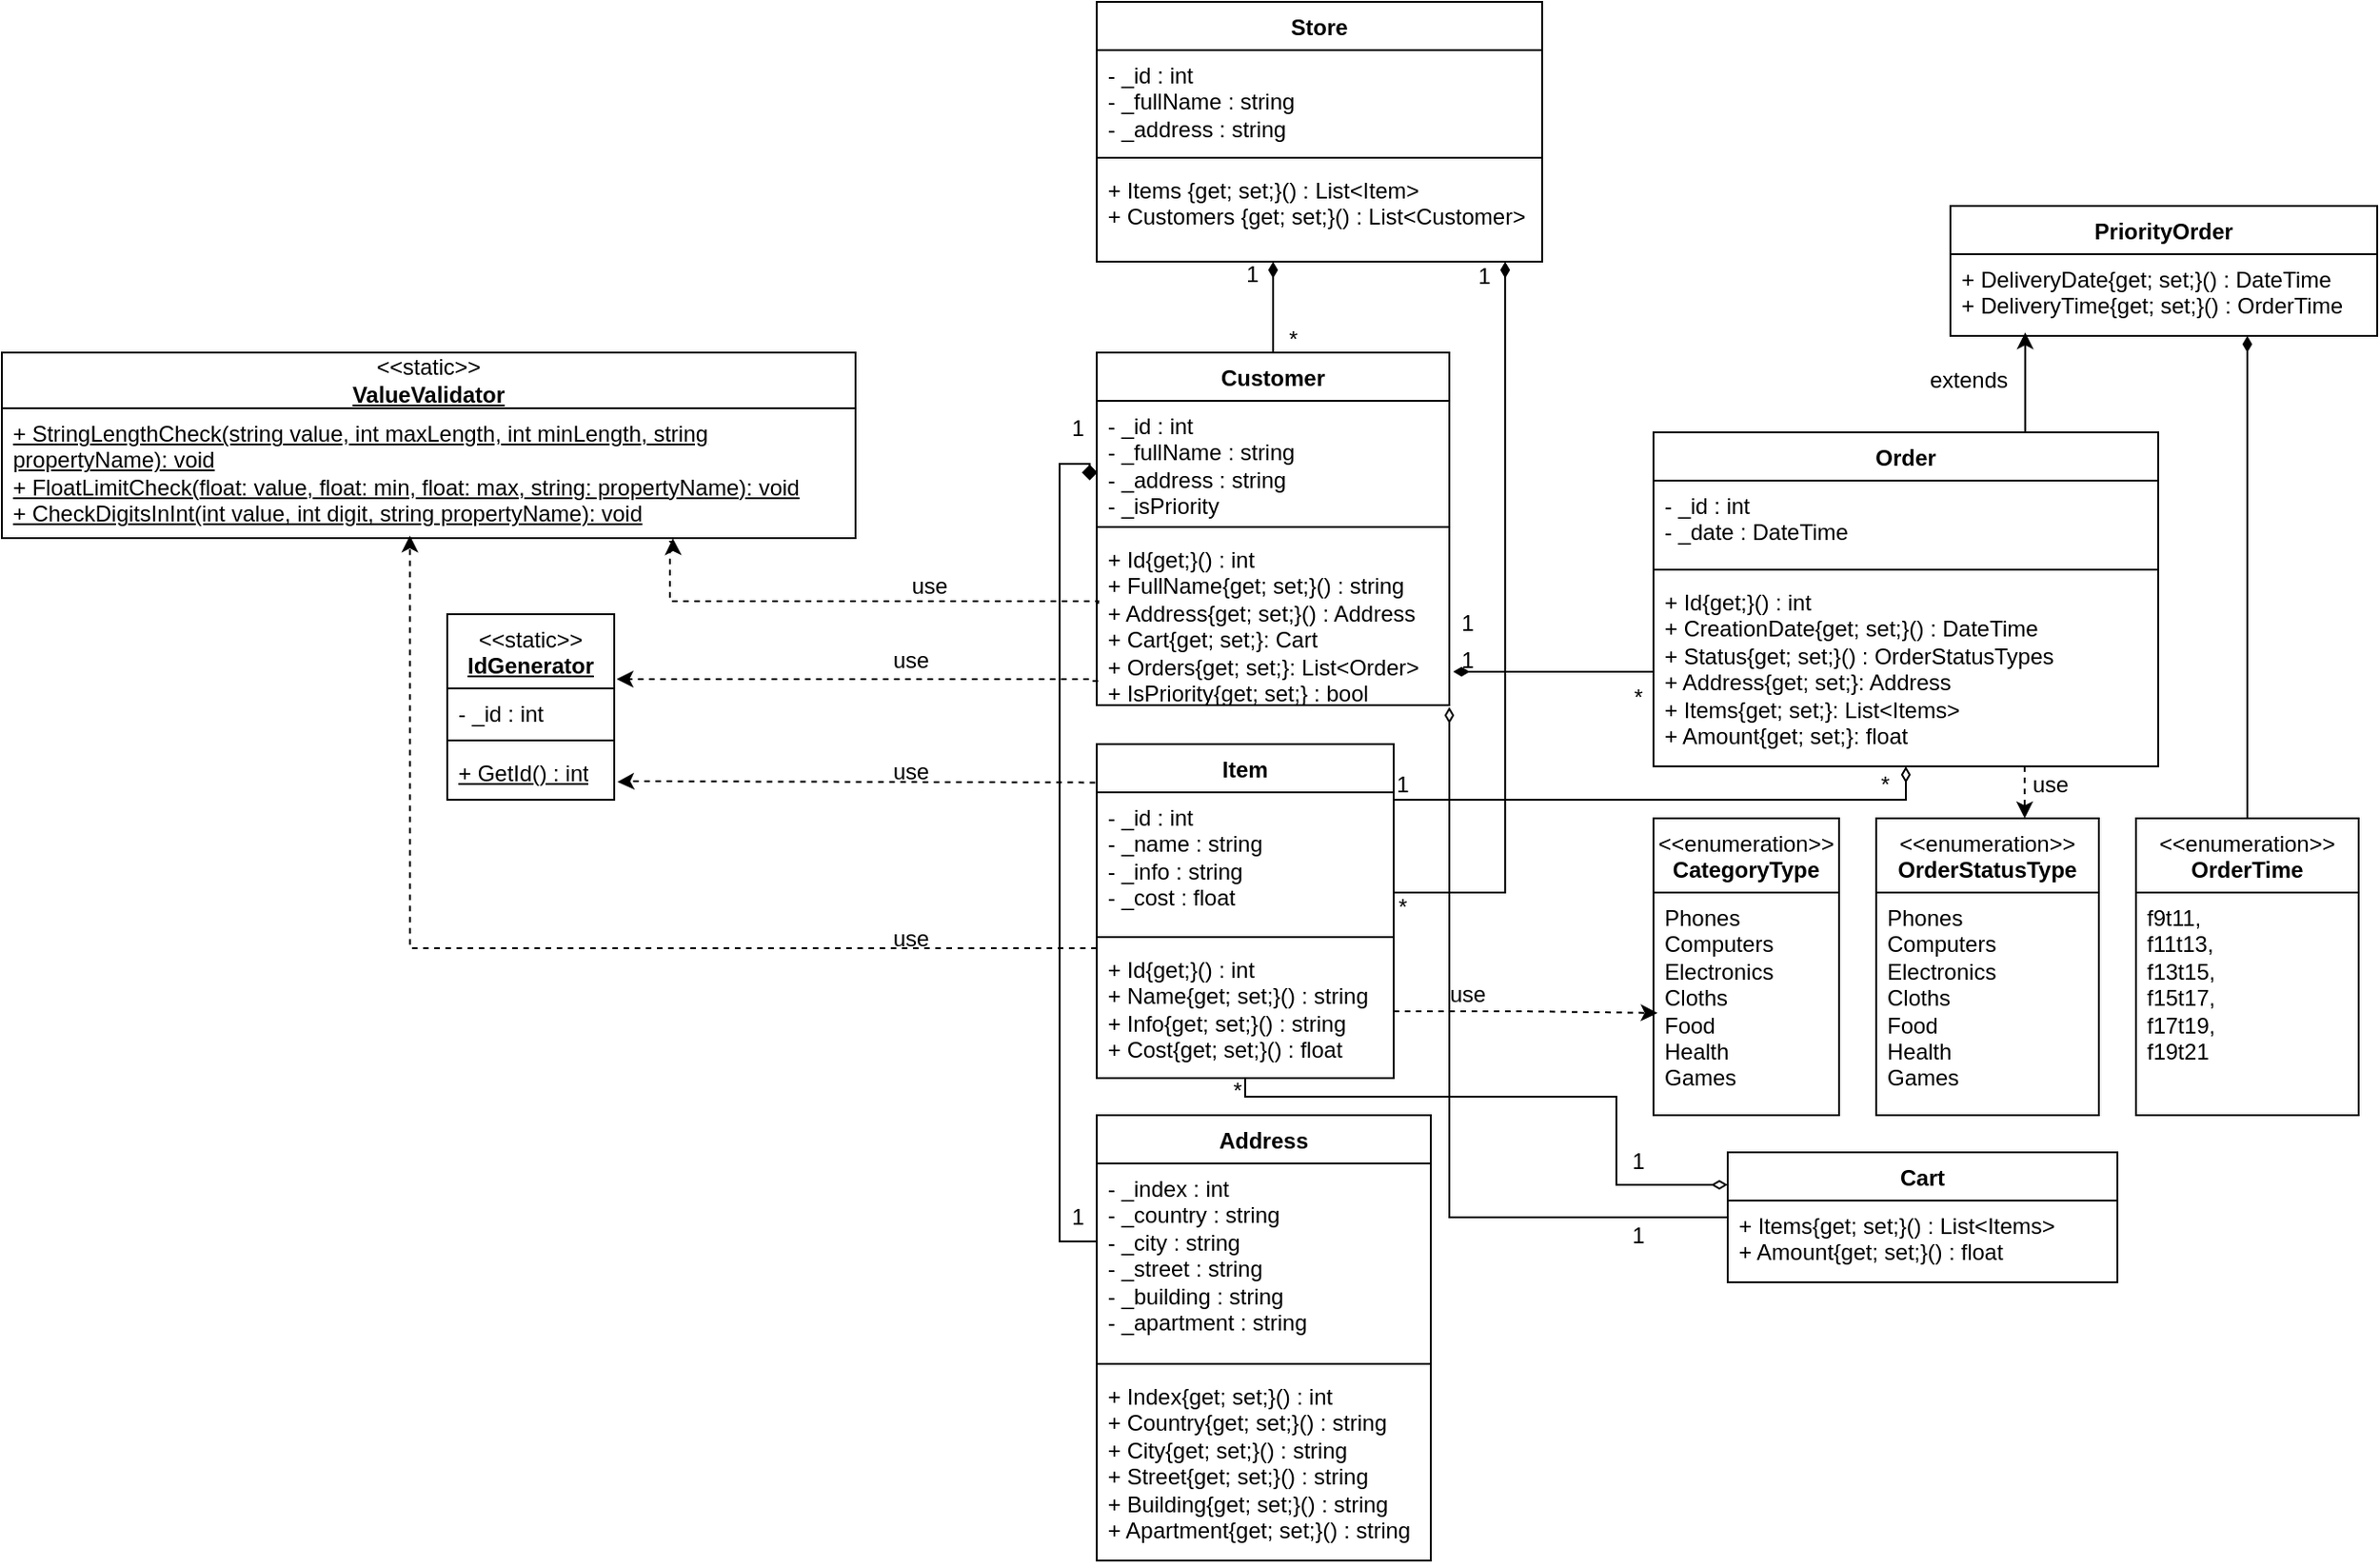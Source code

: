 <mxfile version="24.1.0" type="device">
  <diagram name="Страница — 1" id="dKUkYGr1s_UcH-8YKei1">
    <mxGraphModel dx="2257" dy="1994" grid="1" gridSize="10" guides="1" tooltips="1" connect="1" arrows="1" fold="1" page="1" pageScale="1" pageWidth="827" pageHeight="1169" math="0" shadow="0">
      <root>
        <mxCell id="0" />
        <mxCell id="1" parent="0" />
        <mxCell id="oU2BkXmcU1scd5kveSyB-1" value="Customer" style="swimlane;fontStyle=1;align=center;verticalAlign=top;childLayout=stackLayout;horizontal=1;startSize=26;horizontalStack=0;resizeParent=1;resizeParentMax=0;resizeLast=0;collapsible=1;marginBottom=0;whiteSpace=wrap;html=1;" parent="1" vertex="1">
          <mxGeometry x="40" y="169" width="190" height="190" as="geometry" />
        </mxCell>
        <mxCell id="oU2BkXmcU1scd5kveSyB-2" value="- _id : int&lt;br&gt;- _fullName : string&lt;br&gt;- _address : string&lt;div&gt;- _isPriority&lt;br&gt;&lt;/div&gt;" style="text;strokeColor=none;fillColor=none;align=left;verticalAlign=top;spacingLeft=4;spacingRight=4;overflow=hidden;rotatable=0;points=[[0,0.5],[1,0.5]];portConstraint=eastwest;whiteSpace=wrap;html=1;" parent="oU2BkXmcU1scd5kveSyB-1" vertex="1">
          <mxGeometry y="26" width="190" height="64" as="geometry" />
        </mxCell>
        <mxCell id="oU2BkXmcU1scd5kveSyB-3" value="" style="line;strokeWidth=1;fillColor=none;align=left;verticalAlign=middle;spacingTop=-1;spacingLeft=3;spacingRight=3;rotatable=0;labelPosition=right;points=[];portConstraint=eastwest;strokeColor=inherit;" parent="oU2BkXmcU1scd5kveSyB-1" vertex="1">
          <mxGeometry y="90" width="190" height="8" as="geometry" />
        </mxCell>
        <mxCell id="oU2BkXmcU1scd5kveSyB-4" value="+ Id{get;}() : int&lt;br&gt;+ FullName{get; set;}() : string&lt;br&gt;+ Address{get; set;}() : Address&lt;div&gt;+ Cart{get; set;}: Cart&lt;/div&gt;&lt;div&gt;+ Orders{get; set;}: List&amp;lt;Order&amp;gt;&lt;/div&gt;&lt;div&gt;+ IsPriority{get; set;} : bool&lt;br&gt;&lt;/div&gt;" style="text;strokeColor=none;fillColor=none;align=left;verticalAlign=top;spacingLeft=4;spacingRight=4;overflow=hidden;rotatable=0;points=[[0,0.5],[1,0.5]];portConstraint=eastwest;whiteSpace=wrap;html=1;" parent="oU2BkXmcU1scd5kveSyB-1" vertex="1">
          <mxGeometry y="98" width="190" height="92" as="geometry" />
        </mxCell>
        <mxCell id="oU2BkXmcU1scd5kveSyB-5" value="Item" style="swimlane;fontStyle=1;align=center;verticalAlign=top;childLayout=stackLayout;horizontal=1;startSize=26;horizontalStack=0;resizeParent=1;resizeParentMax=0;resizeLast=0;collapsible=1;marginBottom=0;whiteSpace=wrap;html=1;" parent="1" vertex="1">
          <mxGeometry x="40" y="380" width="160" height="180" as="geometry" />
        </mxCell>
        <mxCell id="oU2BkXmcU1scd5kveSyB-6" value="- _id : int&lt;br&gt;- _name : string&lt;br&gt;- _info : string&lt;br&gt;- _cost : float" style="text;strokeColor=none;fillColor=none;align=left;verticalAlign=top;spacingLeft=4;spacingRight=4;overflow=hidden;rotatable=0;points=[[0,0.5],[1,0.5]];portConstraint=eastwest;whiteSpace=wrap;html=1;" parent="oU2BkXmcU1scd5kveSyB-5" vertex="1">
          <mxGeometry y="26" width="160" height="74" as="geometry" />
        </mxCell>
        <mxCell id="oU2BkXmcU1scd5kveSyB-7" value="" style="line;strokeWidth=1;fillColor=none;align=left;verticalAlign=middle;spacingTop=-1;spacingLeft=3;spacingRight=3;rotatable=0;labelPosition=right;points=[];portConstraint=eastwest;strokeColor=inherit;" parent="oU2BkXmcU1scd5kveSyB-5" vertex="1">
          <mxGeometry y="100" width="160" height="8" as="geometry" />
        </mxCell>
        <mxCell id="oU2BkXmcU1scd5kveSyB-8" value="+ Id{get;}() : int&lt;br&gt;+ Name{get; set;}() : string&lt;br&gt;+ Info{get; set;}() : string&lt;br&gt;+ Cost{get; set;}() : float" style="text;strokeColor=none;fillColor=none;align=left;verticalAlign=top;spacingLeft=4;spacingRight=4;overflow=hidden;rotatable=0;points=[[0,0.5],[1,0.5]];portConstraint=eastwest;whiteSpace=wrap;html=1;" parent="oU2BkXmcU1scd5kveSyB-5" vertex="1">
          <mxGeometry y="108" width="160" height="72" as="geometry" />
        </mxCell>
        <mxCell id="oU2BkXmcU1scd5kveSyB-9" value="&lt;span style=&quot;font-weight: normal;&quot;&gt;&amp;lt;&amp;lt;static&amp;gt;&amp;gt;&lt;/span&gt;&lt;br&gt;&lt;u&gt;IdGenerator&lt;/u&gt;" style="swimlane;fontStyle=1;align=center;verticalAlign=top;childLayout=stackLayout;horizontal=1;startSize=40;horizontalStack=0;resizeParent=1;resizeParentMax=0;resizeLast=0;collapsible=1;marginBottom=0;whiteSpace=wrap;html=1;" parent="1" vertex="1">
          <mxGeometry x="-310" y="310" width="90" height="100" as="geometry" />
        </mxCell>
        <mxCell id="oU2BkXmcU1scd5kveSyB-10" value="- _id : int" style="text;strokeColor=none;fillColor=none;align=left;verticalAlign=top;spacingLeft=4;spacingRight=4;overflow=hidden;rotatable=0;points=[[0,0.5],[1,0.5]];portConstraint=eastwest;whiteSpace=wrap;html=1;" parent="oU2BkXmcU1scd5kveSyB-9" vertex="1">
          <mxGeometry y="40" width="90" height="24" as="geometry" />
        </mxCell>
        <mxCell id="oU2BkXmcU1scd5kveSyB-11" value="" style="line;strokeWidth=1;fillColor=none;align=left;verticalAlign=middle;spacingTop=-1;spacingLeft=3;spacingRight=3;rotatable=0;labelPosition=right;points=[];portConstraint=eastwest;strokeColor=inherit;" parent="oU2BkXmcU1scd5kveSyB-9" vertex="1">
          <mxGeometry y="64" width="90" height="8" as="geometry" />
        </mxCell>
        <mxCell id="oU2BkXmcU1scd5kveSyB-12" value="&lt;u&gt;+ GetId() : int&lt;/u&gt;" style="text;strokeColor=none;fillColor=none;align=left;verticalAlign=top;spacingLeft=4;spacingRight=4;overflow=hidden;rotatable=0;points=[[0,0.5],[1,0.5]];portConstraint=eastwest;whiteSpace=wrap;html=1;" parent="oU2BkXmcU1scd5kveSyB-9" vertex="1">
          <mxGeometry y="72" width="90" height="28" as="geometry" />
        </mxCell>
        <mxCell id="oU2BkXmcU1scd5kveSyB-17" value="&amp;lt;&amp;lt;static&amp;gt;&amp;gt;&lt;br&gt;&lt;b&gt;&lt;u&gt;ValueValidator&lt;/u&gt;&lt;/b&gt;" style="swimlane;fontStyle=0;childLayout=stackLayout;horizontal=1;startSize=30;fillColor=none;horizontalStack=0;resizeParent=1;resizeParentMax=0;resizeLast=0;collapsible=1;marginBottom=0;whiteSpace=wrap;html=1;" parent="1" vertex="1">
          <mxGeometry x="-550" y="169" width="460" height="100" as="geometry" />
        </mxCell>
        <mxCell id="oU2BkXmcU1scd5kveSyB-18" value="&lt;div&gt;&lt;u&gt;+ StringLengthCheck(string value, int maxLength, int minLength, string propertyName): void&lt;br&gt;&lt;/u&gt;&lt;/div&gt;&lt;div&gt;&lt;u&gt;+ FloatLimitCheck(float: value, float: min, float: max, string: propertyName): void&lt;br&gt;&lt;/u&gt;&lt;/div&gt;&lt;div&gt;&lt;u&gt;+ CheckDigitsInInt(int value, int digit, string propertyName): void&lt;/u&gt;&lt;br&gt;&lt;/div&gt;" style="text;strokeColor=none;fillColor=none;align=left;verticalAlign=top;spacingLeft=4;spacingRight=4;overflow=hidden;rotatable=0;points=[[0,0.5],[1,0.5]];portConstraint=eastwest;whiteSpace=wrap;html=1;" parent="oU2BkXmcU1scd5kveSyB-17" vertex="1">
          <mxGeometry y="30" width="460" height="70" as="geometry" />
        </mxCell>
        <mxCell id="JcwKcsIoiEsxzj-9efr9-1" style="edgeStyle=orthogonalEdgeStyle;rounded=0;orthogonalLoop=1;jettySize=auto;html=1;entryX=1.014;entryY=0.35;entryDx=0;entryDy=0;entryPerimeter=0;dashed=1;exitX=0.004;exitY=0.859;exitDx=0;exitDy=0;exitPerimeter=0;" parent="1" source="oU2BkXmcU1scd5kveSyB-4" target="oU2BkXmcU1scd5kveSyB-9" edge="1">
          <mxGeometry relative="1" as="geometry">
            <mxPoint x="240" y="240" as="sourcePoint" />
            <Array as="points">
              <mxPoint x="36" y="346" />
              <mxPoint x="-160" y="345" />
            </Array>
          </mxGeometry>
        </mxCell>
        <mxCell id="JcwKcsIoiEsxzj-9efr9-2" style="edgeStyle=orthogonalEdgeStyle;rounded=0;orthogonalLoop=1;jettySize=auto;html=1;entryX=0.786;entryY=1.001;entryDx=0;entryDy=0;entryPerimeter=0;dashed=1;exitX=0.004;exitY=0.406;exitDx=0;exitDy=0;exitPerimeter=0;" parent="1" source="oU2BkXmcU1scd5kveSyB-4" target="oU2BkXmcU1scd5kveSyB-18" edge="1">
          <mxGeometry relative="1" as="geometry">
            <Array as="points">
              <mxPoint x="41" y="303" />
              <mxPoint x="-190" y="303" />
              <mxPoint x="-190" y="271" />
              <mxPoint x="-188" y="271" />
            </Array>
          </mxGeometry>
        </mxCell>
        <mxCell id="JcwKcsIoiEsxzj-9efr9-5" style="edgeStyle=orthogonalEdgeStyle;rounded=0;orthogonalLoop=1;jettySize=auto;html=1;dashed=1;entryX=0.478;entryY=0.98;entryDx=0;entryDy=0;entryPerimeter=0;" parent="1" source="oU2BkXmcU1scd5kveSyB-8" target="oU2BkXmcU1scd5kveSyB-18" edge="1">
          <mxGeometry relative="1" as="geometry">
            <mxPoint x="-140" y="270" as="targetPoint" />
            <Array as="points">
              <mxPoint x="-330" y="490" />
            </Array>
          </mxGeometry>
        </mxCell>
        <mxCell id="JcwKcsIoiEsxzj-9efr9-7" style="edgeStyle=orthogonalEdgeStyle;rounded=0;orthogonalLoop=1;jettySize=auto;html=1;entryX=1.019;entryY=0.655;entryDx=0;entryDy=0;dashed=1;entryPerimeter=0;exitX=-0.005;exitY=0.115;exitDx=0;exitDy=0;exitPerimeter=0;" parent="1" source="oU2BkXmcU1scd5kveSyB-5" target="oU2BkXmcU1scd5kveSyB-12" edge="1">
          <mxGeometry relative="1" as="geometry">
            <Array as="points">
              <mxPoint x="37" y="401" />
              <mxPoint x="-210" y="400" />
              <mxPoint x="-210" y="370" />
            </Array>
          </mxGeometry>
        </mxCell>
        <mxCell id="JcwKcsIoiEsxzj-9efr9-9" value="use" style="text;html=1;align=center;verticalAlign=middle;whiteSpace=wrap;rounded=0;" parent="1" vertex="1">
          <mxGeometry x="-90" y="470" width="60" height="30" as="geometry" />
        </mxCell>
        <mxCell id="JcwKcsIoiEsxzj-9efr9-10" value="use" style="text;html=1;align=center;verticalAlign=middle;whiteSpace=wrap;rounded=0;" parent="1" vertex="1">
          <mxGeometry x="-90" y="320" width="60" height="30" as="geometry" />
        </mxCell>
        <mxCell id="JcwKcsIoiEsxzj-9efr9-11" value="use" style="text;html=1;align=center;verticalAlign=middle;whiteSpace=wrap;rounded=0;" parent="1" vertex="1">
          <mxGeometry x="-80" y="280" width="60" height="30" as="geometry" />
        </mxCell>
        <mxCell id="XlUjkA7irEBNoYXnKt0v-1" value="Address" style="swimlane;fontStyle=1;align=center;verticalAlign=top;childLayout=stackLayout;horizontal=1;startSize=26;horizontalStack=0;resizeParent=1;resizeParentMax=0;resizeLast=0;collapsible=1;marginBottom=0;whiteSpace=wrap;html=1;" parent="1" vertex="1">
          <mxGeometry x="40" y="580" width="180" height="240" as="geometry" />
        </mxCell>
        <mxCell id="XlUjkA7irEBNoYXnKt0v-2" value="- _index : int&lt;br&gt;- _country : string&lt;br&gt;- _city : string&lt;br&gt;&lt;div&gt;- _street : string&lt;br&gt;&lt;/div&gt;&lt;div&gt;- _building : string&lt;/div&gt;&lt;div&gt;- _apartment : string&lt;br&gt;&lt;/div&gt;" style="text;strokeColor=none;fillColor=none;align=left;verticalAlign=top;spacingLeft=4;spacingRight=4;overflow=hidden;rotatable=0;points=[[0,0.5],[1,0.5]];portConstraint=eastwest;whiteSpace=wrap;html=1;" parent="XlUjkA7irEBNoYXnKt0v-1" vertex="1">
          <mxGeometry y="26" width="180" height="104" as="geometry" />
        </mxCell>
        <mxCell id="XlUjkA7irEBNoYXnKt0v-3" value="" style="line;strokeWidth=1;fillColor=none;align=left;verticalAlign=middle;spacingTop=-1;spacingLeft=3;spacingRight=3;rotatable=0;labelPosition=right;points=[];portConstraint=eastwest;strokeColor=inherit;" parent="XlUjkA7irEBNoYXnKt0v-1" vertex="1">
          <mxGeometry y="130" width="180" height="8" as="geometry" />
        </mxCell>
        <mxCell id="XlUjkA7irEBNoYXnKt0v-4" value="+ Index{get; set;}() : int&lt;br&gt;+ Country{get; set;}() : string&lt;br&gt;+ City{get; set;}() : string&lt;br&gt;&lt;div&gt;+ Street{get; set;}() : string&lt;/div&gt;&lt;div&gt;+ Building{get; set;}() : string&lt;/div&gt;&lt;div&gt;+ Apartment{get; set;}() : string&lt;/div&gt;" style="text;strokeColor=none;fillColor=none;align=left;verticalAlign=top;spacingLeft=4;spacingRight=4;overflow=hidden;rotatable=0;points=[[0,0.5],[1,0.5]];portConstraint=eastwest;whiteSpace=wrap;html=1;" parent="XlUjkA7irEBNoYXnKt0v-1" vertex="1">
          <mxGeometry y="138" width="180" height="102" as="geometry" />
        </mxCell>
        <mxCell id="XlUjkA7irEBNoYXnKt0v-6" style="edgeStyle=orthogonalEdgeStyle;rounded=0;orthogonalLoop=1;jettySize=auto;html=1;entryX=-0.02;entryY=0.669;entryDx=0;entryDy=0;endArrow=diamond;endFill=1;entryPerimeter=0;" parent="1" source="XlUjkA7irEBNoYXnKt0v-2" target="oU2BkXmcU1scd5kveSyB-2" edge="1">
          <mxGeometry relative="1" as="geometry">
            <Array as="points">
              <mxPoint x="20" y="648" />
              <mxPoint x="20" y="229" />
            </Array>
          </mxGeometry>
        </mxCell>
        <mxCell id="XlUjkA7irEBNoYXnKt0v-8" value="&lt;span style=&quot;font-weight: normal;&quot;&gt;&amp;lt;&amp;lt;enumeration&amp;gt;&amp;gt;&lt;/span&gt;&lt;br&gt;CategoryType" style="swimlane;fontStyle=1;align=center;verticalAlign=top;childLayout=stackLayout;horizontal=1;startSize=40;horizontalStack=0;resizeParent=1;resizeParentMax=0;resizeLast=0;collapsible=1;marginBottom=0;whiteSpace=wrap;html=1;" parent="1" vertex="1">
          <mxGeometry x="340" y="420" width="100" height="160" as="geometry" />
        </mxCell>
        <mxCell id="XlUjkA7irEBNoYXnKt0v-9" value="&lt;div&gt;Phones&lt;/div&gt;&lt;div&gt;Computers&lt;/div&gt;&lt;div&gt;Electronics&lt;/div&gt;&lt;div&gt;Cloths&lt;/div&gt;&lt;div&gt;Food&lt;/div&gt;&lt;div&gt;Health&lt;/div&gt;&lt;div&gt;Games&lt;br&gt;&lt;/div&gt;" style="text;strokeColor=none;fillColor=none;align=left;verticalAlign=top;spacingLeft=4;spacingRight=4;overflow=hidden;rotatable=0;points=[[0,0.5],[1,0.5]];portConstraint=eastwest;whiteSpace=wrap;html=1;" parent="XlUjkA7irEBNoYXnKt0v-8" vertex="1">
          <mxGeometry y="40" width="100" height="120" as="geometry" />
        </mxCell>
        <mxCell id="Bsw30bW7oDn-SPlX6kUI-4" value="1" style="text;html=1;align=center;verticalAlign=middle;whiteSpace=wrap;rounded=0;" parent="1" vertex="1">
          <mxGeometry y="620" width="60" height="30" as="geometry" />
        </mxCell>
        <mxCell id="MwuSW_tdNOVB_7Hcjqsm-1" style="edgeStyle=orthogonalEdgeStyle;rounded=0;orthogonalLoop=1;jettySize=auto;html=1;entryX=0.022;entryY=0.541;entryDx=0;entryDy=0;entryPerimeter=0;dashed=1;" parent="1" source="oU2BkXmcU1scd5kveSyB-8" target="XlUjkA7irEBNoYXnKt0v-9" edge="1">
          <mxGeometry relative="1" as="geometry">
            <Array as="points" />
          </mxGeometry>
        </mxCell>
        <mxCell id="MwuSW_tdNOVB_7Hcjqsm-2" value="use" style="text;html=1;align=center;verticalAlign=middle;whiteSpace=wrap;rounded=0;" parent="1" vertex="1">
          <mxGeometry x="210" y="500" width="60" height="30" as="geometry" />
        </mxCell>
        <mxCell id="Bsw30bW7oDn-SPlX6kUI-3" value="1" style="text;html=1;align=center;verticalAlign=middle;whiteSpace=wrap;rounded=0;" parent="1" vertex="1">
          <mxGeometry x="15" y="195" width="30" height="30" as="geometry" />
        </mxCell>
        <mxCell id="esyno2pFT-3BLw8rkyYm-1" value="Store" style="swimlane;fontStyle=1;align=center;verticalAlign=top;childLayout=stackLayout;horizontal=1;startSize=26;horizontalStack=0;resizeParent=1;resizeParentMax=0;resizeLast=0;collapsible=1;marginBottom=0;whiteSpace=wrap;html=1;" parent="1" vertex="1">
          <mxGeometry x="40" y="-20" width="240" height="140" as="geometry" />
        </mxCell>
        <mxCell id="esyno2pFT-3BLw8rkyYm-2" value="- _id : int&lt;br&gt;- _fullName : string&lt;br&gt;- _address : string" style="text;strokeColor=none;fillColor=none;align=left;verticalAlign=top;spacingLeft=4;spacingRight=4;overflow=hidden;rotatable=0;points=[[0,0.5],[1,0.5]];portConstraint=eastwest;whiteSpace=wrap;html=1;" parent="esyno2pFT-3BLw8rkyYm-1" vertex="1">
          <mxGeometry y="26" width="240" height="54" as="geometry" />
        </mxCell>
        <mxCell id="esyno2pFT-3BLw8rkyYm-3" value="" style="line;strokeWidth=1;fillColor=none;align=left;verticalAlign=middle;spacingTop=-1;spacingLeft=3;spacingRight=3;rotatable=0;labelPosition=right;points=[];portConstraint=eastwest;strokeColor=inherit;" parent="esyno2pFT-3BLw8rkyYm-1" vertex="1">
          <mxGeometry y="80" width="240" height="8" as="geometry" />
        </mxCell>
        <mxCell id="esyno2pFT-3BLw8rkyYm-4" value="+ Items {get; set;}() :&amp;nbsp;List&amp;lt;Item&amp;gt;&lt;br&gt;+ Customers {get; set;}() :&amp;nbsp;List&amp;lt;Customer&amp;gt;" style="text;strokeColor=none;fillColor=none;align=left;verticalAlign=top;spacingLeft=4;spacingRight=4;overflow=hidden;rotatable=0;points=[[0,0.5],[1,0.5]];portConstraint=eastwest;whiteSpace=wrap;html=1;" parent="esyno2pFT-3BLw8rkyYm-1" vertex="1">
          <mxGeometry y="88" width="240" height="52" as="geometry" />
        </mxCell>
        <mxCell id="esyno2pFT-3BLw8rkyYm-7" style="edgeStyle=orthogonalEdgeStyle;rounded=0;orthogonalLoop=1;jettySize=auto;html=1;entryX=0.396;entryY=1;entryDx=0;entryDy=0;entryPerimeter=0;endArrow=diamondThin;endFill=1;" parent="1" source="oU2BkXmcU1scd5kveSyB-1" target="esyno2pFT-3BLw8rkyYm-4" edge="1">
          <mxGeometry relative="1" as="geometry" />
        </mxCell>
        <mxCell id="esyno2pFT-3BLw8rkyYm-8" style="edgeStyle=orthogonalEdgeStyle;rounded=0;orthogonalLoop=1;jettySize=auto;html=1;entryX=0.917;entryY=1;entryDx=0;entryDy=0;entryPerimeter=0;endArrow=diamondThin;endFill=1;" parent="1" source="oU2BkXmcU1scd5kveSyB-5" target="esyno2pFT-3BLw8rkyYm-4" edge="1">
          <mxGeometry relative="1" as="geometry">
            <Array as="points">
              <mxPoint x="260" y="460" />
            </Array>
          </mxGeometry>
        </mxCell>
        <mxCell id="6pIr0Ee2WbjTArUBilA8-1" value="1" style="text;html=1;align=center;verticalAlign=middle;whiteSpace=wrap;rounded=0;" parent="1" vertex="1">
          <mxGeometry x="109" y="112" width="30" height="30" as="geometry" />
        </mxCell>
        <mxCell id="6pIr0Ee2WbjTArUBilA8-2" value="*" style="text;html=1;align=center;verticalAlign=middle;whiteSpace=wrap;rounded=0;" parent="1" vertex="1">
          <mxGeometry x="131" y="147" width="30" height="30" as="geometry" />
        </mxCell>
        <mxCell id="6pIr0Ee2WbjTArUBilA8-3" value="1" style="text;html=1;align=center;verticalAlign=middle;whiteSpace=wrap;rounded=0;" parent="1" vertex="1">
          <mxGeometry x="234" y="113" width="30" height="30" as="geometry" />
        </mxCell>
        <mxCell id="6pIr0Ee2WbjTArUBilA8-4" value="*" style="text;html=1;align=center;verticalAlign=middle;whiteSpace=wrap;rounded=0;" parent="1" vertex="1">
          <mxGeometry x="190" y="453" width="30" height="30" as="geometry" />
        </mxCell>
        <mxCell id="ZtMfl2B0cqiL2mYQkAeO-1" value="Cart" style="swimlane;fontStyle=1;align=center;verticalAlign=top;childLayout=stackLayout;horizontal=1;startSize=26;horizontalStack=0;resizeParent=1;resizeParentMax=0;resizeLast=0;collapsible=1;marginBottom=0;whiteSpace=wrap;html=1;" parent="1" vertex="1">
          <mxGeometry x="380" y="600" width="210" height="70" as="geometry" />
        </mxCell>
        <mxCell id="ZtMfl2B0cqiL2mYQkAeO-2" value="+ Items{get; set;}() : List&amp;lt;Items&amp;gt;&lt;br&gt;+ Amount{get; set;}() : float" style="text;strokeColor=none;fillColor=none;align=left;verticalAlign=top;spacingLeft=4;spacingRight=4;overflow=hidden;rotatable=0;points=[[0,0.5],[1,0.5]];portConstraint=eastwest;whiteSpace=wrap;html=1;" parent="ZtMfl2B0cqiL2mYQkAeO-1" vertex="1">
          <mxGeometry y="26" width="210" height="44" as="geometry" />
        </mxCell>
        <mxCell id="ZtMfl2B0cqiL2mYQkAeO-3" value="Order" style="swimlane;fontStyle=1;align=center;verticalAlign=top;childLayout=stackLayout;horizontal=1;startSize=26;horizontalStack=0;resizeParent=1;resizeParentMax=0;resizeLast=0;collapsible=1;marginBottom=0;whiteSpace=wrap;html=1;" parent="1" vertex="1">
          <mxGeometry x="340" y="212" width="272" height="180" as="geometry" />
        </mxCell>
        <mxCell id="ZtMfl2B0cqiL2mYQkAeO-4" value="- _id : int&lt;br&gt;- _date : DateTime" style="text;strokeColor=none;fillColor=none;align=left;verticalAlign=top;spacingLeft=4;spacingRight=4;overflow=hidden;rotatable=0;points=[[0,0.5],[1,0.5]];portConstraint=eastwest;whiteSpace=wrap;html=1;" parent="ZtMfl2B0cqiL2mYQkAeO-3" vertex="1">
          <mxGeometry y="26" width="272" height="44" as="geometry" />
        </mxCell>
        <mxCell id="ZtMfl2B0cqiL2mYQkAeO-5" value="" style="line;strokeWidth=1;fillColor=none;align=left;verticalAlign=middle;spacingTop=-1;spacingLeft=3;spacingRight=3;rotatable=0;labelPosition=right;points=[];portConstraint=eastwest;strokeColor=inherit;" parent="ZtMfl2B0cqiL2mYQkAeO-3" vertex="1">
          <mxGeometry y="70" width="272" height="8" as="geometry" />
        </mxCell>
        <mxCell id="ZtMfl2B0cqiL2mYQkAeO-6" value="+ Id{get;}() : int&lt;br&gt;+ CreationDate{get; set;}() : DateTime&lt;br&gt;+ Status{get; set;}() : OrderStatusTypes&lt;div&gt;+ Address{get; set;}: Address&lt;/div&gt;&lt;div&gt;+ Items{get; set;}: List&amp;lt;Items&amp;gt;&lt;/div&gt;&lt;div&gt;+ Amount{get; set;}: float&lt;/div&gt;" style="text;strokeColor=none;fillColor=none;align=left;verticalAlign=top;spacingLeft=4;spacingRight=4;overflow=hidden;rotatable=0;points=[[0,0.5],[1,0.5]];portConstraint=eastwest;whiteSpace=wrap;html=1;" parent="ZtMfl2B0cqiL2mYQkAeO-3" vertex="1">
          <mxGeometry y="78" width="272" height="102" as="geometry" />
        </mxCell>
        <mxCell id="ZtMfl2B0cqiL2mYQkAeO-7" value="&lt;span style=&quot;font-weight: normal;&quot;&gt;&amp;lt;&amp;lt;enumeration&amp;gt;&amp;gt;&lt;/span&gt;&lt;br&gt;OrderStatusType" style="swimlane;fontStyle=1;align=center;verticalAlign=top;childLayout=stackLayout;horizontal=1;startSize=40;horizontalStack=0;resizeParent=1;resizeParentMax=0;resizeLast=0;collapsible=1;marginBottom=0;whiteSpace=wrap;html=1;" parent="1" vertex="1">
          <mxGeometry x="460" y="420" width="120" height="160" as="geometry" />
        </mxCell>
        <mxCell id="ZtMfl2B0cqiL2mYQkAeO-8" value="&lt;div&gt;Phones&lt;/div&gt;&lt;div&gt;Computers&lt;/div&gt;&lt;div&gt;Electronics&lt;/div&gt;&lt;div&gt;Cloths&lt;/div&gt;&lt;div&gt;Food&lt;/div&gt;&lt;div&gt;Health&lt;/div&gt;&lt;div&gt;Games&lt;br&gt;&lt;/div&gt;" style="text;strokeColor=none;fillColor=none;align=left;verticalAlign=top;spacingLeft=4;spacingRight=4;overflow=hidden;rotatable=0;points=[[0,0.5],[1,0.5]];portConstraint=eastwest;whiteSpace=wrap;html=1;" parent="ZtMfl2B0cqiL2mYQkAeO-7" vertex="1">
          <mxGeometry y="40" width="120" height="120" as="geometry" />
        </mxCell>
        <mxCell id="ZtMfl2B0cqiL2mYQkAeO-12" value="use" style="text;html=1;align=center;verticalAlign=middle;whiteSpace=wrap;rounded=0;" parent="1" vertex="1">
          <mxGeometry x="524" y="387" width="60" height="30" as="geometry" />
        </mxCell>
        <mxCell id="ZtMfl2B0cqiL2mYQkAeO-14" value="use" style="text;html=1;align=center;verticalAlign=middle;whiteSpace=wrap;rounded=0;" parent="1" vertex="1">
          <mxGeometry x="-90" y="380" width="60" height="30" as="geometry" />
        </mxCell>
        <mxCell id="ytE7TEf13_vV6wLONkuY-4" value="1" style="text;html=1;align=center;verticalAlign=middle;whiteSpace=wrap;rounded=0;" parent="1" vertex="1">
          <mxGeometry x="225" y="300" width="30" height="30" as="geometry" />
        </mxCell>
        <mxCell id="ytE7TEf13_vV6wLONkuY-5" value="1" style="text;html=1;align=center;verticalAlign=middle;whiteSpace=wrap;rounded=0;" parent="1" vertex="1">
          <mxGeometry x="317" y="590" width="30" height="30" as="geometry" />
        </mxCell>
        <mxCell id="ytE7TEf13_vV6wLONkuY-6" value="*" style="text;html=1;align=center;verticalAlign=middle;whiteSpace=wrap;rounded=0;" parent="1" vertex="1">
          <mxGeometry x="317" y="340" width="30" height="30" as="geometry" />
        </mxCell>
        <mxCell id="ytE7TEf13_vV6wLONkuY-8" value="1" style="text;html=1;align=center;verticalAlign=middle;whiteSpace=wrap;rounded=0;" parent="1" vertex="1">
          <mxGeometry x="190" y="387" width="30" height="30" as="geometry" />
        </mxCell>
        <mxCell id="_emsolx3q6XZi55W8_dW-1" style="edgeStyle=orthogonalEdgeStyle;rounded=0;orthogonalLoop=1;jettySize=auto;html=1;endArrow=diamondThin;endFill=0;" parent="1" source="oU2BkXmcU1scd5kveSyB-6" target="ZtMfl2B0cqiL2mYQkAeO-6" edge="1">
          <mxGeometry relative="1" as="geometry">
            <Array as="points">
              <mxPoint x="476" y="410" />
            </Array>
          </mxGeometry>
        </mxCell>
        <mxCell id="_emsolx3q6XZi55W8_dW-2" style="edgeStyle=orthogonalEdgeStyle;rounded=0;orthogonalLoop=1;jettySize=auto;html=1;endArrow=diamondThin;endFill=0;" parent="1" source="ZtMfl2B0cqiL2mYQkAeO-1" edge="1">
          <mxGeometry relative="1" as="geometry">
            <Array as="points">
              <mxPoint x="230" y="635" />
            </Array>
            <mxPoint x="230" y="360" as="targetPoint" />
          </mxGeometry>
        </mxCell>
        <mxCell id="_emsolx3q6XZi55W8_dW-4" style="edgeStyle=orthogonalEdgeStyle;rounded=0;orthogonalLoop=1;jettySize=auto;html=1;entryX=0;entryY=0.25;entryDx=0;entryDy=0;endArrow=diamondThin;endFill=0;" parent="1" source="oU2BkXmcU1scd5kveSyB-5" target="ZtMfl2B0cqiL2mYQkAeO-1" edge="1">
          <mxGeometry relative="1" as="geometry">
            <Array as="points">
              <mxPoint x="120" y="570" />
              <mxPoint x="320" y="570" />
              <mxPoint x="320" y="618" />
            </Array>
          </mxGeometry>
        </mxCell>
        <mxCell id="_emsolx3q6XZi55W8_dW-5" value="*" style="text;html=1;align=center;verticalAlign=middle;whiteSpace=wrap;rounded=0;" parent="1" vertex="1">
          <mxGeometry x="101" y="552" width="30" height="30" as="geometry" />
        </mxCell>
        <mxCell id="_emsolx3q6XZi55W8_dW-6" value="1" style="text;html=1;align=center;verticalAlign=middle;whiteSpace=wrap;rounded=0;" parent="1" vertex="1">
          <mxGeometry x="317" y="630" width="30" height="30" as="geometry" />
        </mxCell>
        <mxCell id="Wd-qf6WanZhrqlXAu2af-2" value="1" style="text;html=1;align=center;verticalAlign=middle;whiteSpace=wrap;rounded=0;" parent="1" vertex="1">
          <mxGeometry x="225" y="320" width="30" height="30" as="geometry" />
        </mxCell>
        <mxCell id="Wd-qf6WanZhrqlXAu2af-3" value="*" style="text;html=1;align=center;verticalAlign=middle;whiteSpace=wrap;rounded=0;" parent="1" vertex="1">
          <mxGeometry x="450" y="387" width="30" height="30" as="geometry" />
        </mxCell>
        <mxCell id="Aj9B7fhXFamQ6uCwxFyR-1" value="PriorityOrder" style="swimlane;fontStyle=1;align=center;verticalAlign=top;childLayout=stackLayout;horizontal=1;startSize=26;horizontalStack=0;resizeParent=1;resizeParentMax=0;resizeLast=0;collapsible=1;marginBottom=0;whiteSpace=wrap;html=1;" parent="1" vertex="1">
          <mxGeometry x="500" y="90" width="230" height="70" as="geometry" />
        </mxCell>
        <mxCell id="Aj9B7fhXFamQ6uCwxFyR-4" value="+ DeliveryDate{get; set;}() : DateTime&lt;br&gt;+ DeliveryTime{get; set;}() : OrderTime" style="text;strokeColor=none;fillColor=none;align=left;verticalAlign=top;spacingLeft=4;spacingRight=4;overflow=hidden;rotatable=0;points=[[0,0.5],[1,0.5]];portConstraint=eastwest;whiteSpace=wrap;html=1;" parent="Aj9B7fhXFamQ6uCwxFyR-1" vertex="1">
          <mxGeometry y="26" width="230" height="44" as="geometry" />
        </mxCell>
        <mxCell id="Aj9B7fhXFamQ6uCwxFyR-5" style="edgeStyle=orthogonalEdgeStyle;rounded=0;orthogonalLoop=1;jettySize=auto;html=1;entryX=0.175;entryY=0.956;entryDx=0;entryDy=0;entryPerimeter=0;" parent="1" source="ZtMfl2B0cqiL2mYQkAeO-3" target="Aj9B7fhXFamQ6uCwxFyR-4" edge="1">
          <mxGeometry relative="1" as="geometry">
            <Array as="points">
              <mxPoint x="540" y="158" />
            </Array>
          </mxGeometry>
        </mxCell>
        <mxCell id="Aj9B7fhXFamQ6uCwxFyR-6" value="extends" style="text;html=1;align=center;verticalAlign=middle;whiteSpace=wrap;rounded=0;" parent="1" vertex="1">
          <mxGeometry x="480" y="169" width="60" height="30" as="geometry" />
        </mxCell>
        <mxCell id="Aj9B7fhXFamQ6uCwxFyR-9" style="edgeStyle=orthogonalEdgeStyle;rounded=0;orthogonalLoop=1;jettySize=auto;html=1;endArrow=diamondThin;endFill=1;" parent="1" source="Aj9B7fhXFamQ6uCwxFyR-7" target="Aj9B7fhXFamQ6uCwxFyR-4" edge="1">
          <mxGeometry relative="1" as="geometry">
            <Array as="points">
              <mxPoint x="660" y="210" />
              <mxPoint x="660" y="210" />
            </Array>
          </mxGeometry>
        </mxCell>
        <mxCell id="Aj9B7fhXFamQ6uCwxFyR-7" value="&lt;span style=&quot;font-weight: normal;&quot;&gt;&amp;lt;&amp;lt;enumeration&amp;gt;&amp;gt;&lt;/span&gt;&lt;br&gt;OrderTime" style="swimlane;fontStyle=1;align=center;verticalAlign=top;childLayout=stackLayout;horizontal=1;startSize=40;horizontalStack=0;resizeParent=1;resizeParentMax=0;resizeLast=0;collapsible=1;marginBottom=0;whiteSpace=wrap;html=1;" parent="1" vertex="1">
          <mxGeometry x="600" y="420" width="120" height="160" as="geometry" />
        </mxCell>
        <mxCell id="Aj9B7fhXFamQ6uCwxFyR-8" value="&lt;div&gt;f9t11,&lt;/div&gt;&lt;div&gt;f11t13,&lt;/div&gt;&lt;div&gt;f13t15,&lt;/div&gt;&lt;div&gt;f15t17,&lt;/div&gt;&lt;div&gt;f17t19,&lt;/div&gt;&lt;div&gt;&lt;span style=&quot;background-color: initial;&quot;&gt;f19t21&lt;/span&gt;&lt;/div&gt;" style="text;strokeColor=none;fillColor=none;align=left;verticalAlign=top;spacingLeft=4;spacingRight=4;overflow=hidden;rotatable=0;points=[[0,0.5],[1,0.5]];portConstraint=eastwest;whiteSpace=wrap;html=1;" parent="Aj9B7fhXFamQ6uCwxFyR-7" vertex="1">
          <mxGeometry y="40" width="120" height="120" as="geometry" />
        </mxCell>
        <mxCell id="8EOYC2U9u-M5wf22zpbZ-2" style="edgeStyle=orthogonalEdgeStyle;rounded=0;orthogonalLoop=1;jettySize=auto;html=1;entryX=1.011;entryY=0.804;entryDx=0;entryDy=0;entryPerimeter=0;endArrow=diamondThin;endFill=1;" edge="1" parent="1" source="ZtMfl2B0cqiL2mYQkAeO-6" target="oU2BkXmcU1scd5kveSyB-4">
          <mxGeometry relative="1" as="geometry" />
        </mxCell>
        <mxCell id="8EOYC2U9u-M5wf22zpbZ-3" style="edgeStyle=orthogonalEdgeStyle;rounded=0;orthogonalLoop=1;jettySize=auto;html=1;entryX=0.667;entryY=0;entryDx=0;entryDy=0;entryPerimeter=0;dashed=1;" edge="1" parent="1" source="ZtMfl2B0cqiL2mYQkAeO-6" target="ZtMfl2B0cqiL2mYQkAeO-7">
          <mxGeometry relative="1" as="geometry">
            <Array as="points">
              <mxPoint x="540" y="400" />
              <mxPoint x="540" y="400" />
            </Array>
          </mxGeometry>
        </mxCell>
      </root>
    </mxGraphModel>
  </diagram>
</mxfile>
